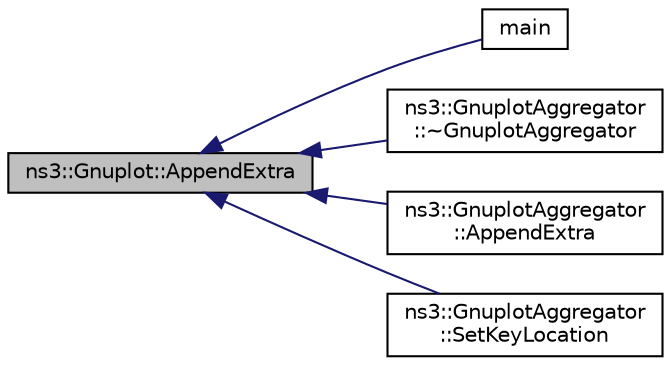 digraph "ns3::Gnuplot::AppendExtra"
{
  edge [fontname="Helvetica",fontsize="10",labelfontname="Helvetica",labelfontsize="10"];
  node [fontname="Helvetica",fontsize="10",shape=record];
  rankdir="LR";
  Node1 [label="ns3::Gnuplot::AppendExtra",height=0.2,width=0.4,color="black", fillcolor="grey75", style="filled", fontcolor="black"];
  Node1 -> Node2 [dir="back",color="midnightblue",fontsize="10",style="solid"];
  Node2 [label="main",height=0.2,width=0.4,color="black", fillcolor="white", style="filled",URL="$d0/d2b/main-random-variable-stream_8cc.html#a0ddf1224851353fc92bfbff6f499fa97"];
  Node1 -> Node3 [dir="back",color="midnightblue",fontsize="10",style="solid"];
  Node3 [label="ns3::GnuplotAggregator\l::~GnuplotAggregator",height=0.2,width=0.4,color="black", fillcolor="white", style="filled",URL="$de/d0b/classns3_1_1GnuplotAggregator.html#a6af27c8634b6cd55da119f95a5435dd7"];
  Node1 -> Node4 [dir="back",color="midnightblue",fontsize="10",style="solid"];
  Node4 [label="ns3::GnuplotAggregator\l::AppendExtra",height=0.2,width=0.4,color="black", fillcolor="white", style="filled",URL="$de/d0b/classns3_1_1GnuplotAggregator.html#a3548239dc6b3466fc4bf963597a3d6c3"];
  Node1 -> Node5 [dir="back",color="midnightblue",fontsize="10",style="solid"];
  Node5 [label="ns3::GnuplotAggregator\l::SetKeyLocation",height=0.2,width=0.4,color="black", fillcolor="white", style="filled",URL="$de/d0b/classns3_1_1GnuplotAggregator.html#a8feb7d7b1dc764b5c542a08db33e1ba8",tooltip="Set the location of the key in the plot. "];
}
